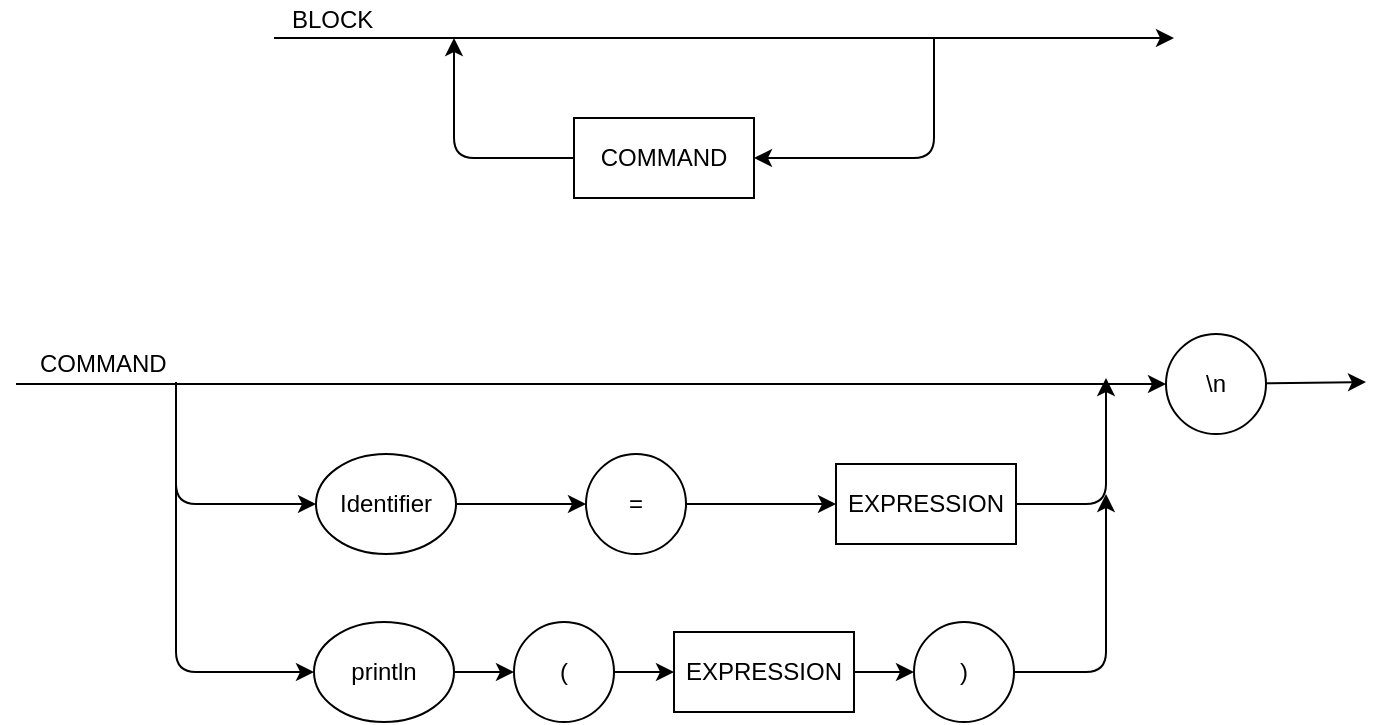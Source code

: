 <mxfile version="12.1.3" type="device" pages="1"><diagram id="FyOO4LozwoHvvJucTWyi" name="Page-1"><mxGraphModel dx="1094" dy="410" grid="1" gridSize="10" guides="1" tooltips="1" connect="1" arrows="1" fold="1" page="1" pageScale="1" pageWidth="827" pageHeight="1169" math="0" shadow="0"><root><mxCell id="0"/><mxCell id="1" parent="0"/><mxCell id="defN4nGUiw-y-V0pycVe-1" value="" style="endArrow=classic;html=1;" edge="1" parent="1"><mxGeometry width="50" height="50" relative="1" as="geometry"><mxPoint x="189" y="58" as="sourcePoint"/><mxPoint x="639" y="58" as="targetPoint"/></mxGeometry></mxCell><mxCell id="defN4nGUiw-y-V0pycVe-2" value="COMMAND" style="rounded=0;whiteSpace=wrap;html=1;" vertex="1" parent="1"><mxGeometry x="339" y="98" width="90" height="40" as="geometry"/></mxCell><mxCell id="defN4nGUiw-y-V0pycVe-3" value="" style="endArrow=classic;html=1;entryX=1;entryY=0.5;entryDx=0;entryDy=0;" edge="1" parent="1" target="defN4nGUiw-y-V0pycVe-2"><mxGeometry width="50" height="50" relative="1" as="geometry"><mxPoint x="519" y="58" as="sourcePoint"/><mxPoint x="229" y="158" as="targetPoint"/><Array as="points"><mxPoint x="519" y="118"/></Array></mxGeometry></mxCell><mxCell id="defN4nGUiw-y-V0pycVe-4" value="" style="endArrow=classic;html=1;exitX=0;exitY=0.5;exitDx=0;exitDy=0;" edge="1" parent="1" source="defN4nGUiw-y-V0pycVe-2"><mxGeometry width="50" height="50" relative="1" as="geometry"><mxPoint x="179" y="208" as="sourcePoint"/><mxPoint x="279" y="58" as="targetPoint"/><Array as="points"><mxPoint x="279" y="118"/></Array></mxGeometry></mxCell><mxCell id="defN4nGUiw-y-V0pycVe-5" value="BLOCK" style="text;html=1;resizable=0;points=[];autosize=1;align=left;verticalAlign=top;spacingTop=-4;" vertex="1" parent="1"><mxGeometry x="196" y="39" width="60" height="20" as="geometry"/></mxCell><mxCell id="defN4nGUiw-y-V0pycVe-6" value="" style="endArrow=classic;html=1;" edge="1" parent="1" source="defN4nGUiw-y-V0pycVe-7"><mxGeometry width="50" height="50" relative="1" as="geometry"><mxPoint x="275" y="230" as="sourcePoint"/><mxPoint x="735" y="230" as="targetPoint"/></mxGeometry></mxCell><mxCell id="defN4nGUiw-y-V0pycVe-7" value="\n" style="ellipse;whiteSpace=wrap;html=1;" vertex="1" parent="1"><mxGeometry x="635" y="206" width="50" height="50" as="geometry"/></mxCell><mxCell id="defN4nGUiw-y-V0pycVe-8" value="" style="endArrow=classic;html=1;" edge="1" parent="1" target="defN4nGUiw-y-V0pycVe-7"><mxGeometry width="50" height="50" relative="1" as="geometry"><mxPoint x="60" y="231" as="sourcePoint"/><mxPoint x="735" y="230" as="targetPoint"/></mxGeometry></mxCell><mxCell id="defN4nGUiw-y-V0pycVe-15" style="edgeStyle=orthogonalEdgeStyle;rounded=0;orthogonalLoop=1;jettySize=auto;html=1;exitX=1;exitY=0.5;exitDx=0;exitDy=0;entryX=0;entryY=0.5;entryDx=0;entryDy=0;" edge="1" parent="1" source="defN4nGUiw-y-V0pycVe-9" target="defN4nGUiw-y-V0pycVe-10"><mxGeometry relative="1" as="geometry"/></mxCell><mxCell id="defN4nGUiw-y-V0pycVe-9" value="Identifier" style="ellipse;whiteSpace=wrap;html=1;" vertex="1" parent="1"><mxGeometry x="210" y="266" width="70" height="50" as="geometry"/></mxCell><mxCell id="defN4nGUiw-y-V0pycVe-14" style="edgeStyle=orthogonalEdgeStyle;rounded=0;orthogonalLoop=1;jettySize=auto;html=1;exitX=1;exitY=0.5;exitDx=0;exitDy=0;entryX=0;entryY=0.5;entryDx=0;entryDy=0;" edge="1" parent="1" source="defN4nGUiw-y-V0pycVe-10" target="defN4nGUiw-y-V0pycVe-11"><mxGeometry relative="1" as="geometry"/></mxCell><mxCell id="defN4nGUiw-y-V0pycVe-10" value="=" style="ellipse;whiteSpace=wrap;html=1;" vertex="1" parent="1"><mxGeometry x="345" y="266" width="50" height="50" as="geometry"/></mxCell><mxCell id="defN4nGUiw-y-V0pycVe-11" value="EXPRESSION" style="rounded=0;whiteSpace=wrap;html=1;" vertex="1" parent="1"><mxGeometry x="470" y="271" width="90" height="40" as="geometry"/></mxCell><mxCell id="defN4nGUiw-y-V0pycVe-13" value="" style="endArrow=classic;html=1;exitX=1;exitY=0.5;exitDx=0;exitDy=0;" edge="1" parent="1" source="defN4nGUiw-y-V0pycVe-11"><mxGeometry width="50" height="50" relative="1" as="geometry"><mxPoint x="555" y="278" as="sourcePoint"/><mxPoint x="605" y="228" as="targetPoint"/><Array as="points"><mxPoint x="605" y="291"/></Array></mxGeometry></mxCell><mxCell id="defN4nGUiw-y-V0pycVe-16" value="" style="endArrow=classic;html=1;entryX=0;entryY=0.5;entryDx=0;entryDy=0;" edge="1" parent="1" target="defN4nGUiw-y-V0pycVe-9"><mxGeometry width="50" height="50" relative="1" as="geometry"><mxPoint x="140" y="230" as="sourcePoint"/><mxPoint x="315" y="340" as="targetPoint"/><Array as="points"><mxPoint x="140" y="291"/></Array></mxGeometry></mxCell><mxCell id="defN4nGUiw-y-V0pycVe-22" style="edgeStyle=orthogonalEdgeStyle;rounded=0;orthogonalLoop=1;jettySize=auto;html=1;exitX=1;exitY=0.5;exitDx=0;exitDy=0;entryX=0;entryY=0.5;entryDx=0;entryDy=0;" edge="1" parent="1" source="defN4nGUiw-y-V0pycVe-17" target="defN4nGUiw-y-V0pycVe-18"><mxGeometry relative="1" as="geometry"/></mxCell><mxCell id="defN4nGUiw-y-V0pycVe-17" value="println" style="ellipse;whiteSpace=wrap;html=1;" vertex="1" parent="1"><mxGeometry x="209" y="350" width="70" height="50" as="geometry"/></mxCell><mxCell id="defN4nGUiw-y-V0pycVe-23" style="edgeStyle=orthogonalEdgeStyle;rounded=0;orthogonalLoop=1;jettySize=auto;html=1;exitX=1;exitY=0.5;exitDx=0;exitDy=0;entryX=0;entryY=0.5;entryDx=0;entryDy=0;" edge="1" parent="1" source="defN4nGUiw-y-V0pycVe-18" target="defN4nGUiw-y-V0pycVe-19"><mxGeometry relative="1" as="geometry"/></mxCell><mxCell id="defN4nGUiw-y-V0pycVe-18" value="(" style="ellipse;whiteSpace=wrap;html=1;" vertex="1" parent="1"><mxGeometry x="309" y="350" width="50" height="50" as="geometry"/></mxCell><mxCell id="defN4nGUiw-y-V0pycVe-24" style="edgeStyle=orthogonalEdgeStyle;rounded=0;orthogonalLoop=1;jettySize=auto;html=1;exitX=1;exitY=0.5;exitDx=0;exitDy=0;entryX=0;entryY=0.5;entryDx=0;entryDy=0;" edge="1" parent="1" source="defN4nGUiw-y-V0pycVe-19" target="defN4nGUiw-y-V0pycVe-20"><mxGeometry relative="1" as="geometry"/></mxCell><mxCell id="defN4nGUiw-y-V0pycVe-19" value="EXPRESSION" style="rounded=0;whiteSpace=wrap;html=1;" vertex="1" parent="1"><mxGeometry x="389" y="355" width="90" height="40" as="geometry"/></mxCell><mxCell id="defN4nGUiw-y-V0pycVe-20" value=")" style="ellipse;whiteSpace=wrap;html=1;" vertex="1" parent="1"><mxGeometry x="509" y="350" width="50" height="50" as="geometry"/></mxCell><mxCell id="defN4nGUiw-y-V0pycVe-21" value="" style="endArrow=classic;html=1;entryX=0;entryY=0.5;entryDx=0;entryDy=0;" edge="1" parent="1" target="defN4nGUiw-y-V0pycVe-17"><mxGeometry width="50" height="50" relative="1" as="geometry"><mxPoint x="140" y="270" as="sourcePoint"/><mxPoint x="100" y="420" as="targetPoint"/><Array as="points"><mxPoint x="140" y="375"/></Array></mxGeometry></mxCell><mxCell id="defN4nGUiw-y-V0pycVe-25" value="" style="endArrow=classic;html=1;exitX=1;exitY=0.5;exitDx=0;exitDy=0;" edge="1" parent="1" source="defN4nGUiw-y-V0pycVe-20"><mxGeometry width="50" height="50" relative="1" as="geometry"><mxPoint x="564" y="371" as="sourcePoint"/><mxPoint x="605" y="286" as="targetPoint"/><Array as="points"><mxPoint x="605" y="375"/></Array></mxGeometry></mxCell><mxCell id="defN4nGUiw-y-V0pycVe-26" value="COMMAND" style="text;html=1;resizable=0;points=[];autosize=1;align=left;verticalAlign=top;spacingTop=-4;" vertex="1" parent="1"><mxGeometry x="70" y="211" width="80" height="20" as="geometry"/></mxCell></root></mxGraphModel></diagram></mxfile>